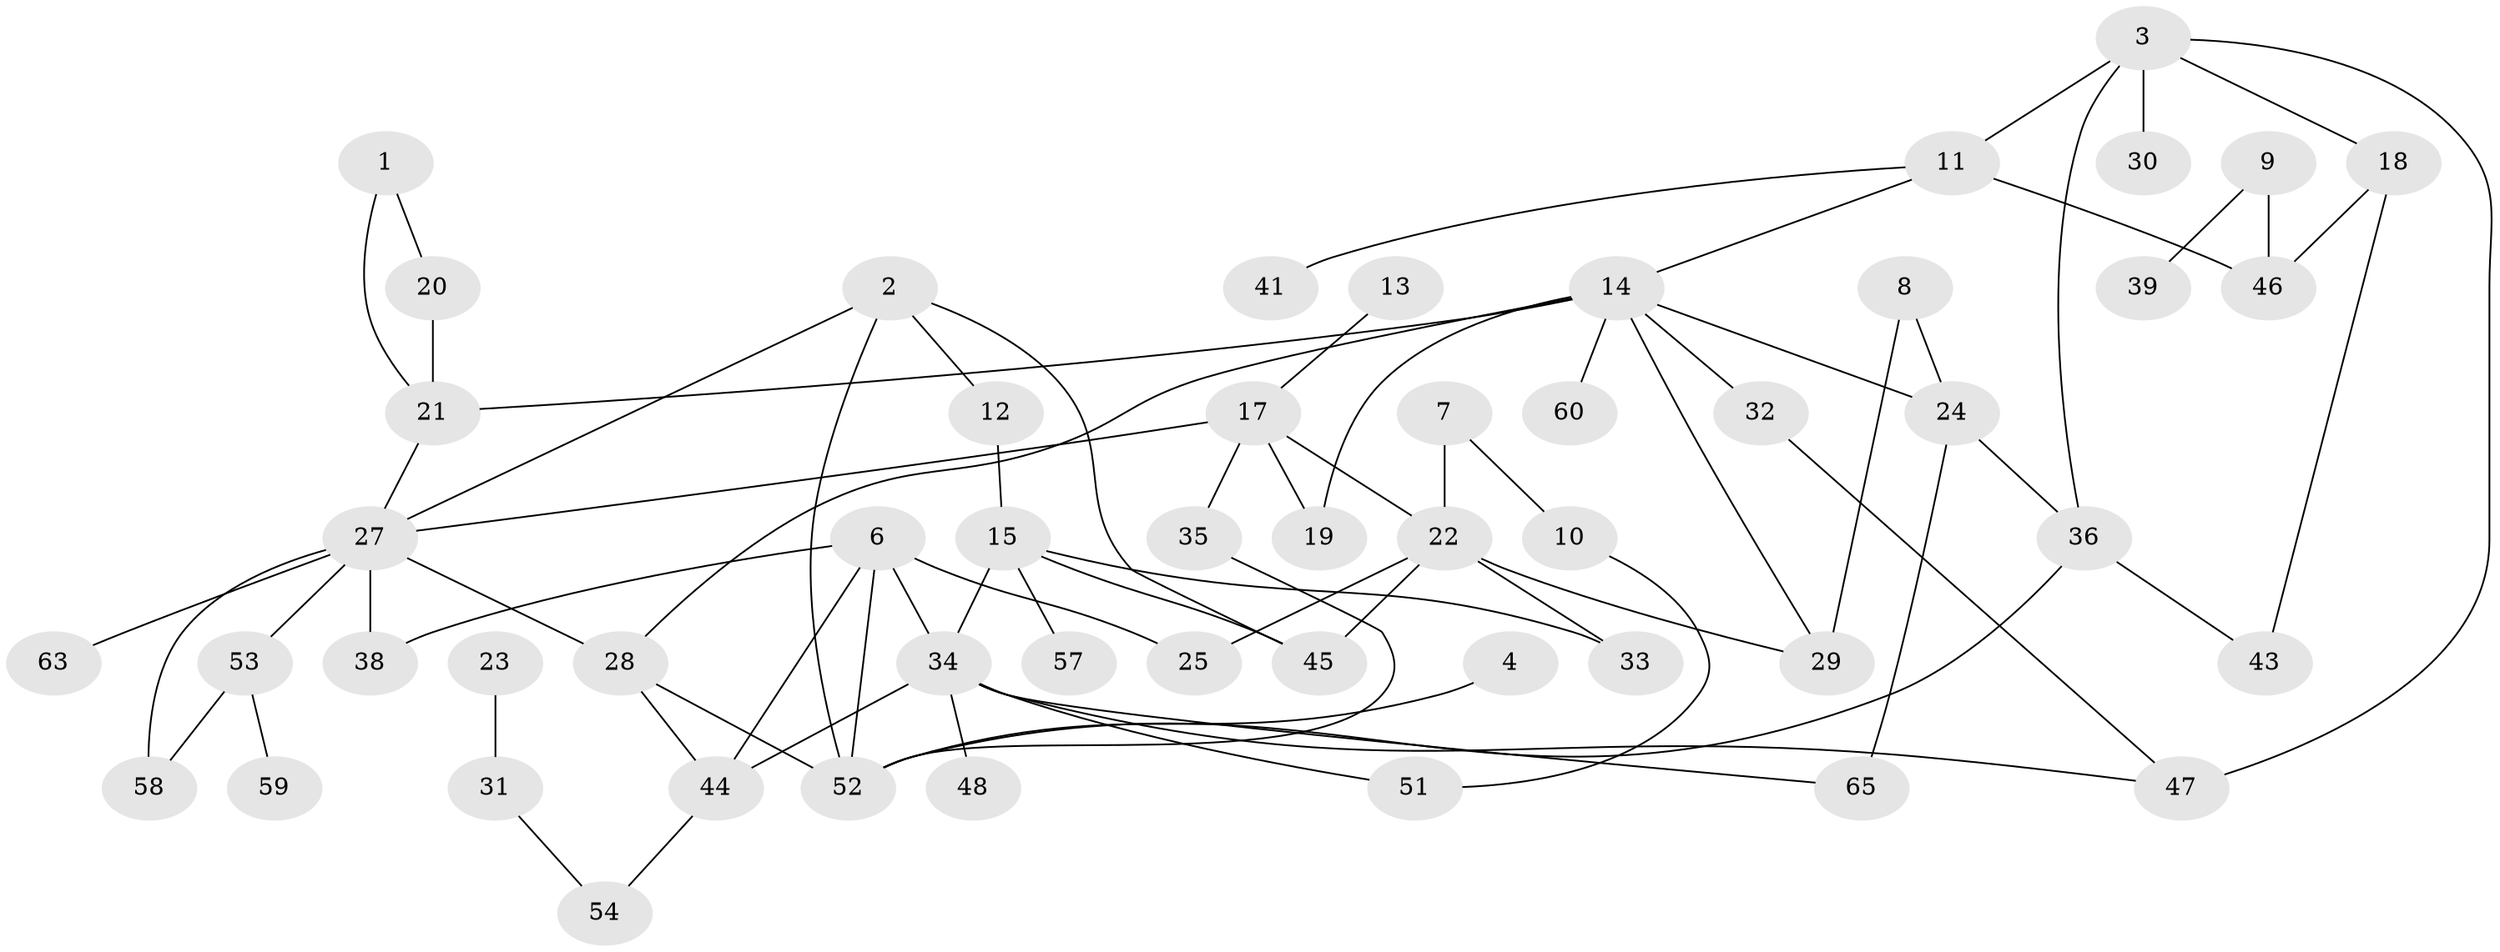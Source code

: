 // original degree distribution, {2: 0.25384615384615383, 3: 0.24615384615384617, 1: 0.24615384615384617, 0: 0.09230769230769231, 4: 0.09230769230769231, 5: 0.046153846153846156, 6: 0.023076923076923078}
// Generated by graph-tools (version 1.1) at 2025/33/03/09/25 02:33:36]
// undirected, 52 vertices, 75 edges
graph export_dot {
graph [start="1"]
  node [color=gray90,style=filled];
  1;
  2;
  3;
  4;
  6;
  7;
  8;
  9;
  10;
  11;
  12;
  13;
  14;
  15;
  17;
  18;
  19;
  20;
  21;
  22;
  23;
  24;
  25;
  27;
  28;
  29;
  30;
  31;
  32;
  33;
  34;
  35;
  36;
  38;
  39;
  41;
  43;
  44;
  45;
  46;
  47;
  48;
  51;
  52;
  53;
  54;
  57;
  58;
  59;
  60;
  63;
  65;
  1 -- 20 [weight=1.0];
  1 -- 21 [weight=1.0];
  2 -- 12 [weight=1.0];
  2 -- 27 [weight=1.0];
  2 -- 45 [weight=1.0];
  2 -- 52 [weight=1.0];
  3 -- 11 [weight=1.0];
  3 -- 18 [weight=1.0];
  3 -- 30 [weight=2.0];
  3 -- 36 [weight=2.0];
  3 -- 47 [weight=2.0];
  4 -- 52 [weight=1.0];
  6 -- 25 [weight=1.0];
  6 -- 34 [weight=1.0];
  6 -- 38 [weight=1.0];
  6 -- 44 [weight=1.0];
  6 -- 52 [weight=1.0];
  7 -- 10 [weight=1.0];
  7 -- 22 [weight=1.0];
  8 -- 24 [weight=1.0];
  8 -- 29 [weight=1.0];
  9 -- 39 [weight=1.0];
  9 -- 46 [weight=1.0];
  10 -- 51 [weight=1.0];
  11 -- 14 [weight=1.0];
  11 -- 41 [weight=1.0];
  11 -- 46 [weight=2.0];
  12 -- 15 [weight=2.0];
  13 -- 17 [weight=1.0];
  14 -- 19 [weight=1.0];
  14 -- 21 [weight=1.0];
  14 -- 24 [weight=1.0];
  14 -- 28 [weight=1.0];
  14 -- 29 [weight=1.0];
  14 -- 32 [weight=1.0];
  14 -- 60 [weight=1.0];
  15 -- 33 [weight=1.0];
  15 -- 34 [weight=1.0];
  15 -- 45 [weight=1.0];
  15 -- 57 [weight=1.0];
  17 -- 19 [weight=1.0];
  17 -- 22 [weight=1.0];
  17 -- 27 [weight=1.0];
  17 -- 35 [weight=1.0];
  18 -- 43 [weight=1.0];
  18 -- 46 [weight=1.0];
  20 -- 21 [weight=2.0];
  21 -- 27 [weight=1.0];
  22 -- 25 [weight=1.0];
  22 -- 29 [weight=1.0];
  22 -- 33 [weight=1.0];
  22 -- 45 [weight=2.0];
  23 -- 31 [weight=2.0];
  24 -- 36 [weight=1.0];
  24 -- 65 [weight=1.0];
  27 -- 28 [weight=1.0];
  27 -- 38 [weight=1.0];
  27 -- 53 [weight=2.0];
  27 -- 58 [weight=1.0];
  27 -- 63 [weight=1.0];
  28 -- 44 [weight=1.0];
  28 -- 52 [weight=1.0];
  31 -- 54 [weight=1.0];
  32 -- 47 [weight=1.0];
  34 -- 44 [weight=2.0];
  34 -- 47 [weight=1.0];
  34 -- 48 [weight=1.0];
  34 -- 51 [weight=1.0];
  34 -- 65 [weight=1.0];
  35 -- 52 [weight=1.0];
  36 -- 43 [weight=1.0];
  36 -- 52 [weight=1.0];
  44 -- 54 [weight=1.0];
  53 -- 58 [weight=1.0];
  53 -- 59 [weight=1.0];
}
